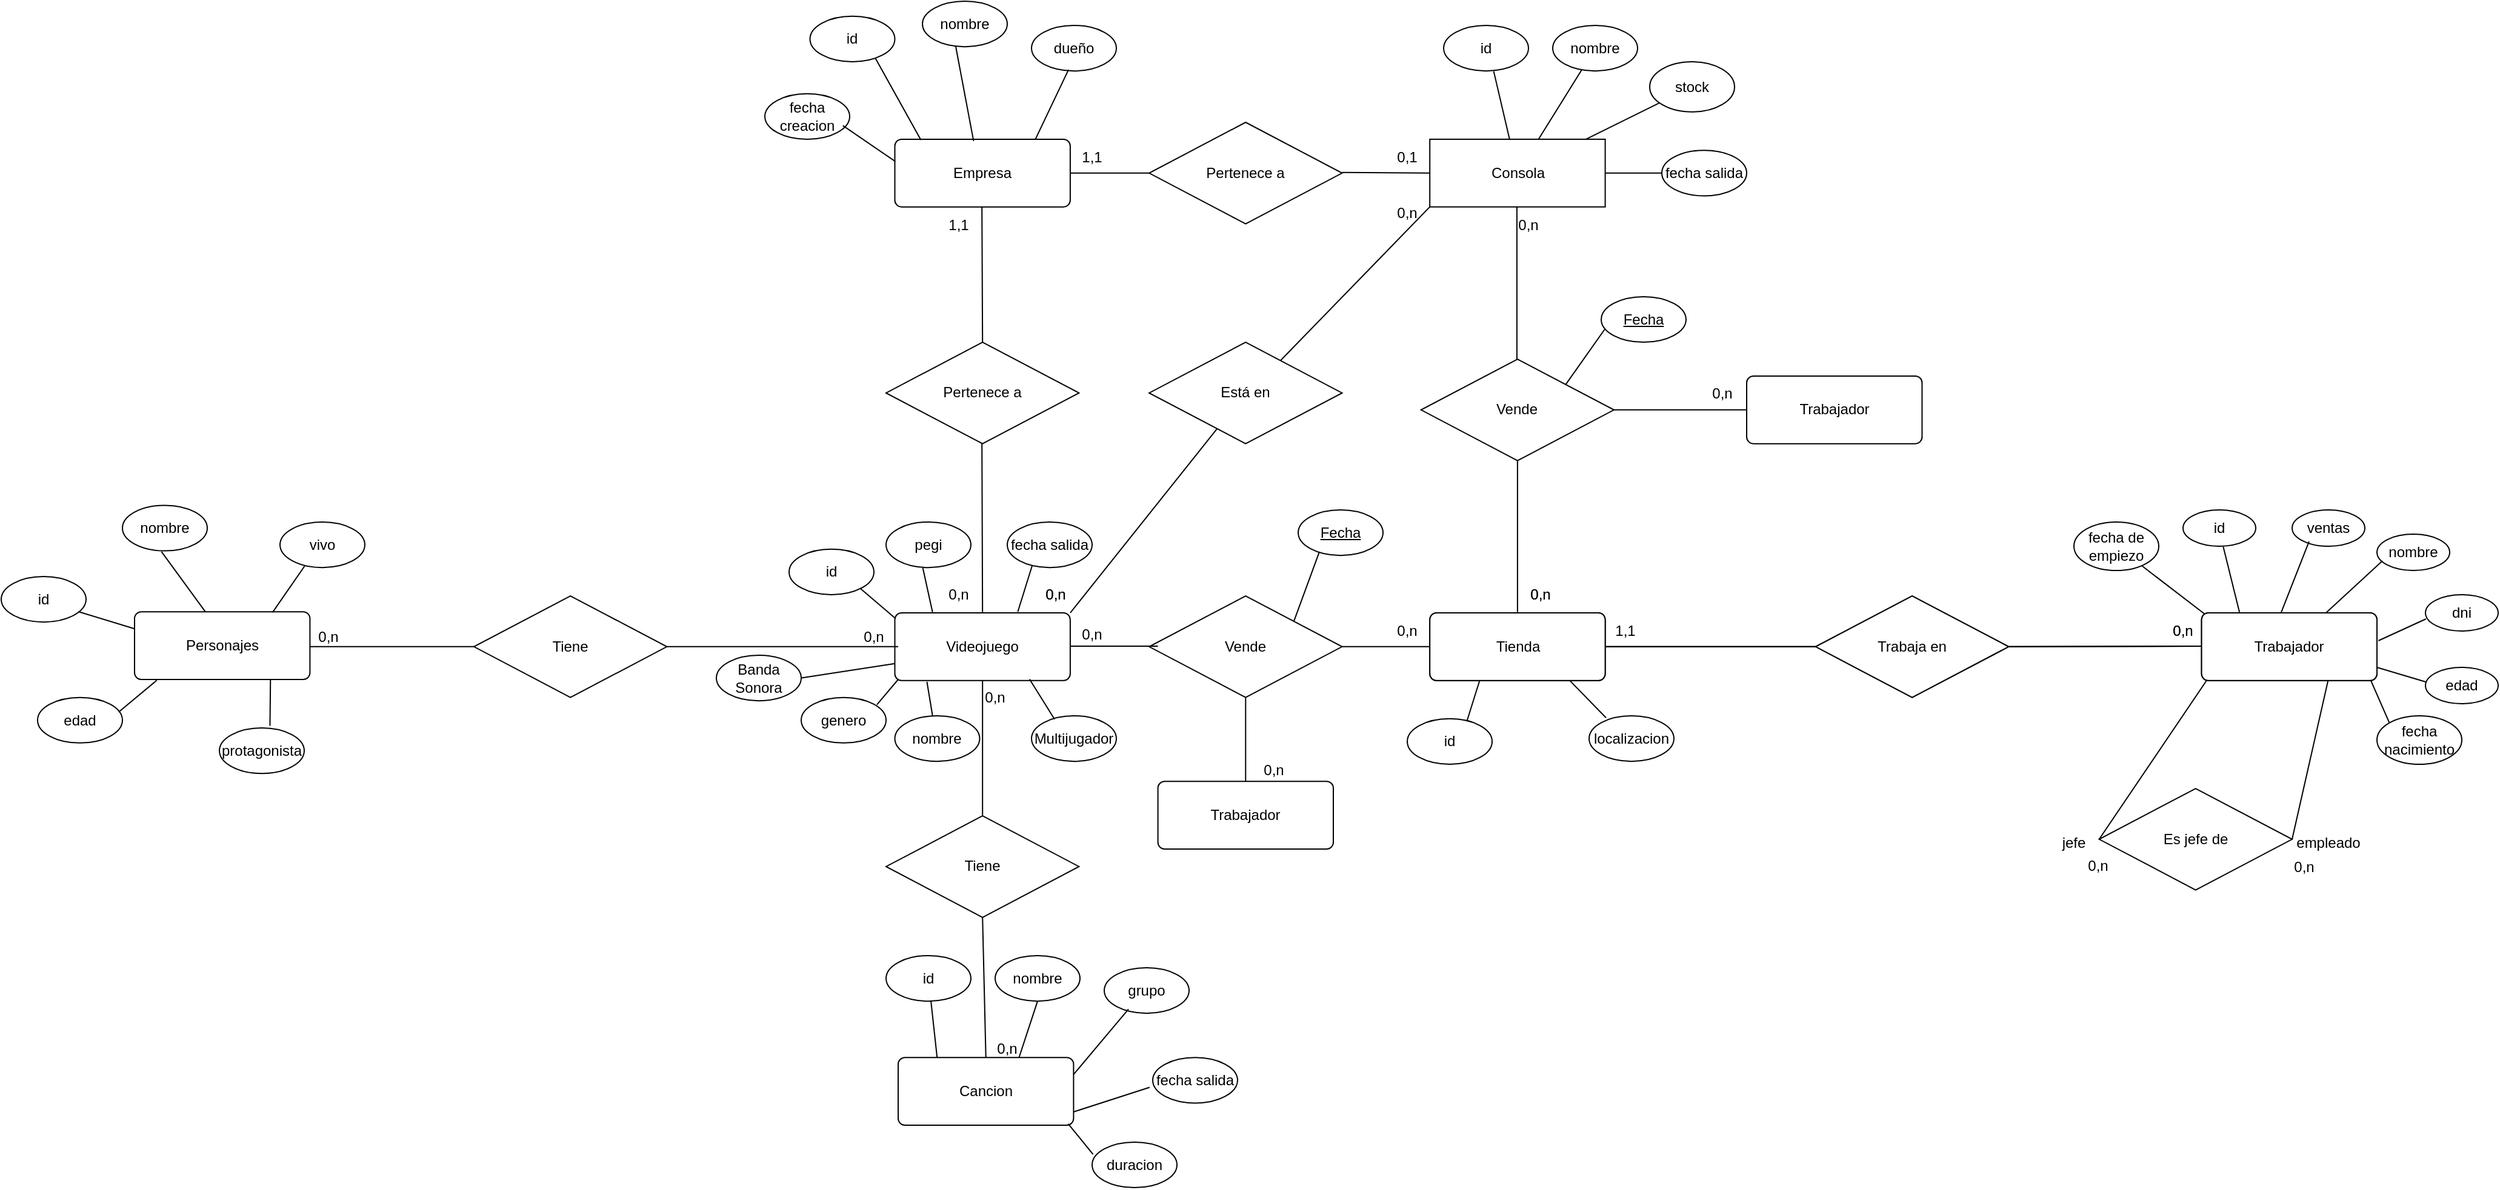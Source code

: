 <mxfile version="21.2.9" type="device">
  <diagram id="R2lEEEUBdFMjLlhIrx00" name="Page-1">
    <mxGraphModel dx="1546" dy="689" grid="1" gridSize="10" guides="1" tooltips="1" connect="1" arrows="1" fold="1" page="1" pageScale="1" pageWidth="850" pageHeight="1100" math="0" shadow="0" extFonts="Permanent Marker^https://fonts.googleapis.com/css?family=Permanent+Marker">
      <root>
        <mxCell id="0" />
        <mxCell id="1" parent="0" />
        <mxCell id="obafi1UPasWX9JM71mCs-112" value="id" style="ellipse;whiteSpace=wrap;html=1;align=center;" parent="1" vertex="1">
          <mxGeometry x="290" y="595" width="70" height="37.59" as="geometry" />
        </mxCell>
        <mxCell id="obafi1UPasWX9JM71mCs-51" value="nombre" style="ellipse;whiteSpace=wrap;html=1;align=center;" parent="1" vertex="1">
          <mxGeometry x="2250" y="560" width="60" height="30" as="geometry" />
        </mxCell>
        <mxCell id="obafi1UPasWX9JM71mCs-52" value="dni" style="ellipse;whiteSpace=wrap;html=1;align=center;" parent="1" vertex="1">
          <mxGeometry x="2290" y="610" width="60" height="30" as="geometry" />
        </mxCell>
        <mxCell id="obafi1UPasWX9JM71mCs-53" value="edad" style="ellipse;whiteSpace=wrap;html=1;align=center;" parent="1" vertex="1">
          <mxGeometry x="2290" y="670" width="60" height="30" as="geometry" />
        </mxCell>
        <mxCell id="obafi1UPasWX9JM71mCs-54" value="fecha nacimiento" style="ellipse;whiteSpace=wrap;html=1;align=center;" parent="1" vertex="1">
          <mxGeometry x="2250" y="710" width="70" height="40" as="geometry" />
        </mxCell>
        <mxCell id="obafi1UPasWX9JM71mCs-3" value="Videojuego" style="rounded=1;arcSize=10;whiteSpace=wrap;html=1;align=center;" parent="1" vertex="1">
          <mxGeometry x="1027.235" y="625.0" width="144.706" height="55.862" as="geometry" />
        </mxCell>
        <mxCell id="obafi1UPasWX9JM71mCs-264" style="edgeStyle=orthogonalEdgeStyle;rounded=0;orthogonalLoop=1;jettySize=auto;html=1;exitX=0;exitY=0.5;exitDx=0;exitDy=0;" parent="1" source="obafi1UPasWX9JM71mCs-4" edge="1">
          <mxGeometry relative="1" as="geometry">
            <mxPoint x="1027" y="262.143" as="targetPoint" />
          </mxGeometry>
        </mxCell>
        <mxCell id="obafi1UPasWX9JM71mCs-4" value="Empresa" style="rounded=1;arcSize=10;whiteSpace=wrap;html=1;align=center;" parent="1" vertex="1">
          <mxGeometry x="1027.235" y="233.966" width="144.706" height="55.862" as="geometry" />
        </mxCell>
        <mxCell id="obafi1UPasWX9JM71mCs-5" value="Consola" style="whiteSpace=wrap;html=1;align=center;" parent="1" vertex="1">
          <mxGeometry x="1468.588" y="233.966" width="144.706" height="55.862" as="geometry" />
        </mxCell>
        <mxCell id="obafi1UPasWX9JM71mCs-13" value="Vende" style="shape=rhombus;perimeter=rhombusPerimeter;whiteSpace=wrap;html=1;align=center;" parent="1" vertex="1">
          <mxGeometry x="1461.353" y="415.517" width="159.176" height="83.793" as="geometry" />
        </mxCell>
        <mxCell id="obafi1UPasWX9JM71mCs-14" value="" style="endArrow=none;html=1;rounded=0;exitX=0.5;exitY=1;exitDx=0;exitDy=0;entryX=0;entryY=0.5;entryDx=0;entryDy=0;" parent="1" source="obafi1UPasWX9JM71mCs-13" edge="1">
          <mxGeometry width="50" height="50" relative="1" as="geometry">
            <mxPoint x="1367.294" y="625.0" as="sourcePoint" />
            <mxPoint x="1540.941" y="625.0" as="targetPoint" />
            <Array as="points" />
          </mxGeometry>
        </mxCell>
        <mxCell id="obafi1UPasWX9JM71mCs-15" value="" style="endArrow=none;html=1;rounded=0;exitX=0.5;exitY=1;exitDx=0;exitDy=0;entryX=0;entryY=0.5;entryDx=0;entryDy=0;" parent="1" edge="1">
          <mxGeometry width="50" height="50" relative="1" as="geometry">
            <mxPoint x="1540.449" y="289.828" as="sourcePoint" />
            <mxPoint x="1540.449" y="415.517" as="targetPoint" />
            <Array as="points" />
          </mxGeometry>
        </mxCell>
        <mxCell id="obafi1UPasWX9JM71mCs-17" value="Pertenece a" style="shape=rhombus;perimeter=rhombusPerimeter;whiteSpace=wrap;html=1;align=center;" parent="1" vertex="1">
          <mxGeometry x="1020" y="401.552" width="159.176" height="83.793" as="geometry" />
        </mxCell>
        <mxCell id="obafi1UPasWX9JM71mCs-18" value="" style="endArrow=none;html=1;rounded=0;exitX=0.5;exitY=1;exitDx=0;exitDy=0;entryX=0.5;entryY=0;entryDx=0;entryDy=0;" parent="1" target="obafi1UPasWX9JM71mCs-3" edge="1">
          <mxGeometry width="50" height="50" relative="1" as="geometry">
            <mxPoint x="1099.096" y="485.345" as="sourcePoint" />
            <mxPoint x="1099.096" y="611.034" as="targetPoint" />
            <Array as="points" />
          </mxGeometry>
        </mxCell>
        <mxCell id="obafi1UPasWX9JM71mCs-19" value="" style="endArrow=none;html=1;rounded=0;exitX=0.5;exitY=1;exitDx=0;exitDy=0;" parent="1" edge="1">
          <mxGeometry width="50" height="50" relative="1" as="geometry">
            <mxPoint x="1099.096" y="289.828" as="sourcePoint" />
            <mxPoint x="1099.588" y="401.552" as="targetPoint" />
            <Array as="points" />
          </mxGeometry>
        </mxCell>
        <mxCell id="obafi1UPasWX9JM71mCs-20" value="Pertenece a" style="shape=rhombus;perimeter=rhombusPerimeter;whiteSpace=wrap;html=1;align=center;" parent="1" vertex="1">
          <mxGeometry x="1237.059" y="220" width="159.176" height="83.793" as="geometry" />
        </mxCell>
        <mxCell id="obafi1UPasWX9JM71mCs-21" value="" style="endArrow=none;html=1;rounded=0;exitX=0.5;exitY=1;exitDx=0;exitDy=0;entryX=0;entryY=0.5;entryDx=0;entryDy=0;" parent="1" target="obafi1UPasWX9JM71mCs-20" edge="1">
          <mxGeometry width="50" height="50" relative="1" as="geometry">
            <mxPoint x="1171.941" y="261.897" as="sourcePoint" />
            <mxPoint x="1172.433" y="373.621" as="targetPoint" />
            <Array as="points" />
          </mxGeometry>
        </mxCell>
        <mxCell id="obafi1UPasWX9JM71mCs-22" value="" style="endArrow=none;html=1;rounded=0;exitX=0.5;exitY=1;exitDx=0;exitDy=0;entryX=0;entryY=0.5;entryDx=0;entryDy=0;" parent="1" target="obafi1UPasWX9JM71mCs-5" edge="1">
          <mxGeometry width="50" height="50" relative="1" as="geometry">
            <mxPoint x="1396.235" y="261.422" as="sourcePoint" />
            <mxPoint x="1461.353" y="261.422" as="targetPoint" />
            <Array as="points" />
          </mxGeometry>
        </mxCell>
        <mxCell id="obafi1UPasWX9JM71mCs-23" value="" style="endArrow=none;html=1;rounded=0;" parent="1" target="obafi1UPasWX9JM71mCs-24" edge="1">
          <mxGeometry width="50" height="50" relative="1" as="geometry">
            <mxPoint x="1171.941" y="625.0" as="sourcePoint" />
            <mxPoint x="1309.412" y="471.379" as="targetPoint" />
          </mxGeometry>
        </mxCell>
        <mxCell id="obafi1UPasWX9JM71mCs-24" value="Está en" style="shape=rhombus;perimeter=rhombusPerimeter;whiteSpace=wrap;html=1;align=center;" parent="1" vertex="1">
          <mxGeometry x="1237.059" y="401.552" width="159.176" height="83.793" as="geometry" />
        </mxCell>
        <mxCell id="obafi1UPasWX9JM71mCs-25" value="" style="endArrow=none;html=1;rounded=0;exitX=0.681;exitY=0.18;exitDx=0;exitDy=0;exitPerimeter=0;" parent="1" source="obafi1UPasWX9JM71mCs-24" edge="1">
          <mxGeometry width="50" height="50" relative="1" as="geometry">
            <mxPoint x="1331.118" y="443.448" as="sourcePoint" />
            <mxPoint x="1468.588" y="289.828" as="targetPoint" />
          </mxGeometry>
        </mxCell>
        <mxCell id="obafi1UPasWX9JM71mCs-26" value="Vende" style="shape=rhombus;perimeter=rhombusPerimeter;whiteSpace=wrap;html=1;align=center;" parent="1" vertex="1">
          <mxGeometry x="1237.059" y="611.034" width="159.176" height="83.793" as="geometry" />
        </mxCell>
        <mxCell id="obafi1UPasWX9JM71mCs-27" value="" style="endArrow=none;html=1;rounded=0;exitX=1;exitY=0.5;exitDx=0;exitDy=0;entryX=0;entryY=0.5;entryDx=0;entryDy=0;" parent="1" source="obafi1UPasWX9JM71mCs-26" target="obafi1UPasWX9JM71mCs-1" edge="1">
          <mxGeometry width="50" height="50" relative="1" as="geometry">
            <mxPoint x="1454.118" y="555.172" as="sourcePoint" />
            <mxPoint x="1454.118" y="680.862" as="targetPoint" />
            <Array as="points" />
          </mxGeometry>
        </mxCell>
        <mxCell id="obafi1UPasWX9JM71mCs-28" value="" style="endArrow=none;html=1;rounded=0;exitX=1;exitY=0.5;exitDx=0;exitDy=0;entryX=0;entryY=0.5;entryDx=0;entryDy=0;" parent="1" edge="1">
          <mxGeometry width="50" height="50" relative="1" as="geometry">
            <mxPoint x="1171.941" y="652.456" as="sourcePoint" />
            <mxPoint x="1244.294" y="652.456" as="targetPoint" />
            <Array as="points" />
          </mxGeometry>
        </mxCell>
        <mxCell id="obafi1UPasWX9JM71mCs-29" value="Tiene" style="shape=rhombus;perimeter=rhombusPerimeter;whiteSpace=wrap;html=1;align=center;" parent="1" vertex="1">
          <mxGeometry x="1020" y="792.586" width="159.176" height="83.793" as="geometry" />
        </mxCell>
        <mxCell id="obafi1UPasWX9JM71mCs-31" value="" style="endArrow=none;html=1;rounded=0;exitX=0.5;exitY=1;exitDx=0;exitDy=0;entryX=0.5;entryY=0;entryDx=0;entryDy=0;" parent="1" source="obafi1UPasWX9JM71mCs-29" target="obafi1UPasWX9JM71mCs-119" edge="1">
          <mxGeometry width="50" height="50" relative="1" as="geometry">
            <mxPoint x="1099.096" y="834.483" as="sourcePoint" />
            <mxPoint x="1099.588" y="974.138" as="targetPoint" />
            <Array as="points" />
          </mxGeometry>
        </mxCell>
        <mxCell id="obafi1UPasWX9JM71mCs-32" value="" style="endArrow=none;html=1;rounded=0;entryX=0.5;entryY=0;entryDx=0;entryDy=0;" parent="1" target="obafi1UPasWX9JM71mCs-29" edge="1">
          <mxGeometry width="50" height="50" relative="1" as="geometry">
            <mxPoint x="1099.588" y="680.862" as="sourcePoint" />
            <mxPoint x="1099.588" y="764.655" as="targetPoint" />
            <Array as="points" />
          </mxGeometry>
        </mxCell>
        <mxCell id="obafi1UPasWX9JM71mCs-34" value="0,n" style="text;html=1;strokeColor=none;fillColor=none;align=center;verticalAlign=middle;whiteSpace=wrap;rounded=0;" parent="1" vertex="1">
          <mxGeometry x="1420" y="625" width="60" height="30" as="geometry" />
        </mxCell>
        <mxCell id="obafi1UPasWX9JM71mCs-35" value="0,n" style="text;html=1;strokeColor=none;fillColor=none;align=center;verticalAlign=middle;whiteSpace=wrap;rounded=0;" parent="1" vertex="1">
          <mxGeometry x="1160" y="630" width="60" height="25" as="geometry" />
        </mxCell>
        <mxCell id="obafi1UPasWX9JM71mCs-36" value="0,n" style="text;html=1;strokeColor=none;fillColor=none;align=center;verticalAlign=middle;whiteSpace=wrap;rounded=0;" parent="1" vertex="1">
          <mxGeometry x="1420" y="280" width="60" height="30" as="geometry" />
        </mxCell>
        <mxCell id="obafi1UPasWX9JM71mCs-37" value="0,n" style="text;html=1;strokeColor=none;fillColor=none;align=center;verticalAlign=middle;whiteSpace=wrap;rounded=0;" parent="1" vertex="1">
          <mxGeometry x="1130" y="595" width="60" height="30" as="geometry" />
        </mxCell>
        <mxCell id="obafi1UPasWX9JM71mCs-38" value="0,1" style="text;html=1;strokeColor=none;fillColor=none;align=center;verticalAlign=middle;whiteSpace=wrap;rounded=0;" parent="1" vertex="1">
          <mxGeometry x="1420" y="233.97" width="60" height="30" as="geometry" />
        </mxCell>
        <mxCell id="obafi1UPasWX9JM71mCs-39" value="1,1" style="text;html=1;strokeColor=none;fillColor=none;align=center;verticalAlign=middle;whiteSpace=wrap;rounded=0;" parent="1" vertex="1">
          <mxGeometry x="1160" y="233.97" width="60" height="30" as="geometry" />
        </mxCell>
        <mxCell id="obafi1UPasWX9JM71mCs-41" value="0,n" style="text;html=1;strokeColor=none;fillColor=none;align=center;verticalAlign=middle;whiteSpace=wrap;rounded=0;" parent="1" vertex="1">
          <mxGeometry x="1520" y="289.83" width="60" height="30" as="geometry" />
        </mxCell>
        <mxCell id="obafi1UPasWX9JM71mCs-42" value="0,n" style="text;html=1;strokeColor=none;fillColor=none;align=center;verticalAlign=middle;whiteSpace=wrap;rounded=0;" parent="1" vertex="1">
          <mxGeometry x="1080" y="680" width="60" height="30" as="geometry" />
        </mxCell>
        <mxCell id="obafi1UPasWX9JM71mCs-43" value="0,n" style="text;html=1;strokeColor=none;fillColor=none;align=center;verticalAlign=middle;whiteSpace=wrap;rounded=0;" parent="1" vertex="1">
          <mxGeometry x="1090" y="970" width="60" height="30" as="geometry" />
        </mxCell>
        <mxCell id="obafi1UPasWX9JM71mCs-48" value="id" style="ellipse;whiteSpace=wrap;html=1;align=center;" parent="1" vertex="1">
          <mxGeometry x="2090" y="540" width="60" height="30" as="geometry" />
        </mxCell>
        <mxCell id="obafi1UPasWX9JM71mCs-49" value="ventas" style="ellipse;whiteSpace=wrap;html=1;align=center;" parent="1" vertex="1">
          <mxGeometry x="2180" y="540" width="60" height="30" as="geometry" />
        </mxCell>
        <mxCell id="obafi1UPasWX9JM71mCs-55" value="fecha de empiezo" style="ellipse;whiteSpace=wrap;html=1;align=center;" parent="1" vertex="1">
          <mxGeometry x="2000" y="550" width="70" height="40" as="geometry" />
        </mxCell>
        <mxCell id="obafi1UPasWX9JM71mCs-58" value="id" style="ellipse;whiteSpace=wrap;html=1;align=center;" parent="1" vertex="1">
          <mxGeometry x="1480" y="140" width="70" height="37.59" as="geometry" />
        </mxCell>
        <mxCell id="obafi1UPasWX9JM71mCs-59" value="nombre" style="ellipse;whiteSpace=wrap;html=1;align=center;" parent="1" vertex="1">
          <mxGeometry x="1570" y="140" width="70" height="37.59" as="geometry" />
        </mxCell>
        <mxCell id="obafi1UPasWX9JM71mCs-60" value="stock" style="ellipse;whiteSpace=wrap;html=1;align=center;" parent="1" vertex="1">
          <mxGeometry x="1650" y="170" width="70" height="41.38" as="geometry" />
        </mxCell>
        <mxCell id="obafi1UPasWX9JM71mCs-61" value="fecha salida" style="ellipse;whiteSpace=wrap;html=1;align=center;" parent="1" vertex="1">
          <mxGeometry x="1660" y="243.1" width="70" height="37.59" as="geometry" />
        </mxCell>
        <mxCell id="obafi1UPasWX9JM71mCs-62" value="id" style="ellipse;whiteSpace=wrap;html=1;align=center;" parent="1" vertex="1">
          <mxGeometry x="957.24" y="132.41" width="70" height="37.59" as="geometry" />
        </mxCell>
        <mxCell id="obafi1UPasWX9JM71mCs-63" value="nombre" style="ellipse;whiteSpace=wrap;html=1;align=center;" parent="1" vertex="1">
          <mxGeometry x="1050" y="120" width="70" height="37.59" as="geometry" />
        </mxCell>
        <mxCell id="obafi1UPasWX9JM71mCs-64" value="dueño" style="ellipse;whiteSpace=wrap;html=1;align=center;" parent="1" vertex="1">
          <mxGeometry x="1140" y="140" width="70" height="37.59" as="geometry" />
        </mxCell>
        <mxCell id="obafi1UPasWX9JM71mCs-66" value="fecha creacion" style="ellipse;whiteSpace=wrap;html=1;align=center;" parent="1" vertex="1">
          <mxGeometry x="920" y="196.38" width="70" height="37.59" as="geometry" />
        </mxCell>
        <mxCell id="obafi1UPasWX9JM71mCs-67" value="localizacion" style="ellipse;whiteSpace=wrap;html=1;align=center;" parent="1" vertex="1">
          <mxGeometry x="1600" y="710.0" width="70" height="37.59" as="geometry" />
        </mxCell>
        <mxCell id="obafi1UPasWX9JM71mCs-68" value="id" style="ellipse;whiteSpace=wrap;html=1;align=center;" parent="1" vertex="1">
          <mxGeometry x="1450" y="712.41" width="70" height="37.59" as="geometry" />
        </mxCell>
        <mxCell id="obafi1UPasWX9JM71mCs-80" value="Es jefe de" style="shape=rhombus;perimeter=rhombusPerimeter;whiteSpace=wrap;html=1;align=center;" parent="1" vertex="1">
          <mxGeometry x="2020.819" y="770.004" width="159.176" height="83.793" as="geometry" />
        </mxCell>
        <mxCell id="obafi1UPasWX9JM71mCs-81" value="" style="endArrow=none;html=1;rounded=0;exitX=0.5;exitY=1;exitDx=0;exitDy=0;entryX=1;entryY=0.5;entryDx=0;entryDy=0;" parent="1" target="obafi1UPasWX9JM71mCs-80" edge="1">
          <mxGeometry width="50" height="50" relative="1" as="geometry">
            <mxPoint x="2209.64" y="680.86" as="sourcePoint" />
            <mxPoint x="2210" y="820" as="targetPoint" />
            <Array as="points" />
          </mxGeometry>
        </mxCell>
        <mxCell id="obafi1UPasWX9JM71mCs-82" value="" style="endArrow=none;html=1;rounded=0;entryX=0;entryY=0.5;entryDx=0;entryDy=0;" parent="1" target="obafi1UPasWX9JM71mCs-80" edge="1">
          <mxGeometry width="50" height="50" relative="1" as="geometry">
            <mxPoint x="2110" y="680" as="sourcePoint" />
            <mxPoint x="2070" y="792.59" as="targetPoint" />
            <Array as="points" />
          </mxGeometry>
        </mxCell>
        <mxCell id="obafi1UPasWX9JM71mCs-92" value="0,n" style="text;html=1;strokeColor=none;fillColor=none;align=center;verticalAlign=middle;whiteSpace=wrap;rounded=0;" parent="1" vertex="1">
          <mxGeometry x="2160" y="820" width="60" height="30" as="geometry" />
        </mxCell>
        <mxCell id="obafi1UPasWX9JM71mCs-93" value="0,n" style="text;html=1;strokeColor=none;fillColor=none;align=center;verticalAlign=middle;whiteSpace=wrap;rounded=0;" parent="1" vertex="1">
          <mxGeometry x="1990" y="819.48" width="60" height="30" as="geometry" />
        </mxCell>
        <mxCell id="obafi1UPasWX9JM71mCs-94" value="jefe" style="text;html=1;strokeColor=none;fillColor=none;align=center;verticalAlign=middle;whiteSpace=wrap;rounded=0;" parent="1" vertex="1">
          <mxGeometry x="1970" y="800" width="60" height="30" as="geometry" />
        </mxCell>
        <mxCell id="obafi1UPasWX9JM71mCs-95" value="empleado" style="text;html=1;strokeColor=none;fillColor=none;align=center;verticalAlign=middle;whiteSpace=wrap;rounded=0;" parent="1" vertex="1">
          <mxGeometry x="2180" y="800" width="60" height="30" as="geometry" />
        </mxCell>
        <mxCell id="obafi1UPasWX9JM71mCs-96" value="id" style="ellipse;whiteSpace=wrap;html=1;align=center;" parent="1" vertex="1">
          <mxGeometry x="940" y="572.41" width="70" height="37.59" as="geometry" />
        </mxCell>
        <mxCell id="obafi1UPasWX9JM71mCs-97" value="0,n" style="text;html=1;strokeColor=none;fillColor=none;align=center;verticalAlign=middle;whiteSpace=wrap;rounded=0;" parent="1" vertex="1">
          <mxGeometry x="1130" y="595" width="60" height="30" as="geometry" />
        </mxCell>
        <mxCell id="obafi1UPasWX9JM71mCs-98" value="0,n" style="text;html=1;strokeColor=none;fillColor=none;align=center;verticalAlign=middle;whiteSpace=wrap;rounded=0;" parent="1" vertex="1">
          <mxGeometry x="1050" y="595" width="60" height="30" as="geometry" />
        </mxCell>
        <mxCell id="obafi1UPasWX9JM71mCs-99" value="1,1" style="text;html=1;strokeColor=none;fillColor=none;align=center;verticalAlign=middle;whiteSpace=wrap;rounded=0;" parent="1" vertex="1">
          <mxGeometry x="1050" y="289.83" width="60" height="30" as="geometry" />
        </mxCell>
        <mxCell id="obafi1UPasWX9JM71mCs-100" value="nombre" style="ellipse;whiteSpace=wrap;html=1;align=center;" parent="1" vertex="1">
          <mxGeometry x="1027.24" y="710" width="70" height="37.59" as="geometry" />
        </mxCell>
        <mxCell id="obafi1UPasWX9JM71mCs-101" value="genero" style="ellipse;whiteSpace=wrap;html=1;align=center;" parent="1" vertex="1">
          <mxGeometry x="950" y="694.82" width="70" height="37.59" as="geometry" />
        </mxCell>
        <mxCell id="obafi1UPasWX9JM71mCs-102" value="pegi" style="ellipse;whiteSpace=wrap;html=1;align=center;" parent="1" vertex="1">
          <mxGeometry x="1020" y="550" width="70" height="37.59" as="geometry" />
        </mxCell>
        <mxCell id="obafi1UPasWX9JM71mCs-103" value="Tiene" style="shape=rhombus;perimeter=rhombusPerimeter;whiteSpace=wrap;html=1;align=center;" parent="1" vertex="1">
          <mxGeometry x="680" y="611.032" width="159.176" height="83.793" as="geometry" />
        </mxCell>
        <mxCell id="obafi1UPasWX9JM71mCs-104" value="Personajes" style="rounded=1;arcSize=10;whiteSpace=wrap;html=1;align=center;" parent="1" vertex="1">
          <mxGeometry x="399.995" y="624.14" width="144.706" height="55.862" as="geometry" />
        </mxCell>
        <mxCell id="obafi1UPasWX9JM71mCs-105" value="" style="line;strokeWidth=1;rotatable=0;dashed=0;labelPosition=right;align=left;verticalAlign=middle;spacingTop=0;spacingLeft=6;points=[];portConstraint=eastwest;" parent="1" vertex="1">
          <mxGeometry x="544.7" y="647.93" width="135.3" height="10" as="geometry" />
        </mxCell>
        <mxCell id="obafi1UPasWX9JM71mCs-106" value="" style="line;strokeWidth=1;rotatable=0;dashed=0;labelPosition=right;align=left;verticalAlign=middle;spacingTop=0;spacingLeft=6;points=[];portConstraint=eastwest;" parent="1" vertex="1">
          <mxGeometry x="839.18" y="647.93" width="190.82" height="10" as="geometry" />
        </mxCell>
        <mxCell id="obafi1UPasWX9JM71mCs-107" value="0,n" style="text;html=1;strokeColor=none;fillColor=none;align=center;verticalAlign=middle;whiteSpace=wrap;rounded=0;" parent="1" vertex="1">
          <mxGeometry x="980" y="630" width="60" height="30" as="geometry" />
        </mxCell>
        <mxCell id="obafi1UPasWX9JM71mCs-108" value="0,n" style="text;html=1;strokeColor=none;fillColor=none;align=center;verticalAlign=middle;whiteSpace=wrap;rounded=0;" parent="1" vertex="1">
          <mxGeometry x="530" y="630" width="60" height="30" as="geometry" />
        </mxCell>
        <mxCell id="obafi1UPasWX9JM71mCs-109" value="fecha salida" style="ellipse;whiteSpace=wrap;html=1;align=center;" parent="1" vertex="1">
          <mxGeometry x="1120" y="550" width="70" height="37.59" as="geometry" />
        </mxCell>
        <mxCell id="obafi1UPasWX9JM71mCs-110" value="Multijugador" style="ellipse;whiteSpace=wrap;html=1;align=center;" parent="1" vertex="1">
          <mxGeometry x="1140" y="710" width="70" height="37.59" as="geometry" />
        </mxCell>
        <mxCell id="obafi1UPasWX9JM71mCs-111" value="nombre" style="ellipse;whiteSpace=wrap;html=1;align=center;" parent="1" vertex="1">
          <mxGeometry x="390" y="536.2" width="70" height="37.59" as="geometry" />
        </mxCell>
        <mxCell id="obafi1UPasWX9JM71mCs-113" value="protagonista" style="ellipse;whiteSpace=wrap;html=1;align=center;" parent="1" vertex="1">
          <mxGeometry x="470" y="720" width="70" height="37.59" as="geometry" />
        </mxCell>
        <mxCell id="obafi1UPasWX9JM71mCs-114" value="edad" style="ellipse;whiteSpace=wrap;html=1;align=center;" parent="1" vertex="1">
          <mxGeometry x="320" y="694.82" width="70" height="37.59" as="geometry" />
        </mxCell>
        <mxCell id="obafi1UPasWX9JM71mCs-115" value="vivo" style="ellipse;whiteSpace=wrap;html=1;align=center;" parent="1" vertex="1">
          <mxGeometry x="520" y="550" width="70" height="37.59" as="geometry" />
        </mxCell>
        <mxCell id="obafi1UPasWX9JM71mCs-116" value="Banda Sonora" style="ellipse;whiteSpace=wrap;html=1;align=center;" parent="1" vertex="1">
          <mxGeometry x="880" y="660" width="70" height="37.59" as="geometry" />
        </mxCell>
        <mxCell id="obafi1UPasWX9JM71mCs-119" value="Cancion" style="rounded=1;arcSize=10;whiteSpace=wrap;html=1;align=center;" parent="1" vertex="1">
          <mxGeometry x="1029.995" y="992.138" width="144.706" height="55.862" as="geometry" />
        </mxCell>
        <mxCell id="obafi1UPasWX9JM71mCs-125" value="id" style="ellipse;whiteSpace=wrap;html=1;align=center;" parent="1" vertex="1">
          <mxGeometry x="1020" y="908" width="70" height="37.59" as="geometry" />
        </mxCell>
        <mxCell id="obafi1UPasWX9JM71mCs-126" value="nombre" style="ellipse;whiteSpace=wrap;html=1;align=center;" parent="1" vertex="1">
          <mxGeometry x="1110" y="908" width="70" height="37.59" as="geometry" />
        </mxCell>
        <mxCell id="obafi1UPasWX9JM71mCs-127" value="grupo" style="ellipse;whiteSpace=wrap;html=1;align=center;" parent="1" vertex="1">
          <mxGeometry x="1200" y="918" width="70" height="37.59" as="geometry" />
        </mxCell>
        <mxCell id="obafi1UPasWX9JM71mCs-128" value="fecha salida" style="ellipse;whiteSpace=wrap;html=1;align=center;" parent="1" vertex="1">
          <mxGeometry x="1240" y="992.14" width="70" height="37.59" as="geometry" />
        </mxCell>
        <mxCell id="obafi1UPasWX9JM71mCs-129" value="duracion" style="ellipse;whiteSpace=wrap;html=1;align=center;" parent="1" vertex="1">
          <mxGeometry x="1190" y="1061.97" width="70" height="37.59" as="geometry" />
        </mxCell>
        <mxCell id="obafi1UPasWX9JM71mCs-133" value="" style="endArrow=none;html=1;rounded=0;exitX=1;exitY=0.25;exitDx=0;exitDy=0;" parent="1" source="obafi1UPasWX9JM71mCs-119" edge="1">
          <mxGeometry width="50" height="50" relative="1" as="geometry">
            <mxPoint x="1170" y="1002.14" as="sourcePoint" />
            <mxPoint x="1220" y="952.14" as="targetPoint" />
          </mxGeometry>
        </mxCell>
        <mxCell id="obafi1UPasWX9JM71mCs-241" value="" style="endArrow=none;html=1;rounded=0;exitX=1;exitY=0.25;exitDx=0;exitDy=0;entryX=-0.037;entryY=0.655;entryDx=0;entryDy=0;entryPerimeter=0;" parent="1" target="obafi1UPasWX9JM71mCs-128" edge="1">
          <mxGeometry width="50" height="50" relative="1" as="geometry">
            <mxPoint x="1174.7" y="1037" as="sourcePoint" />
            <mxPoint x="1219.7" y="983.14" as="targetPoint" />
          </mxGeometry>
        </mxCell>
        <mxCell id="obafi1UPasWX9JM71mCs-242" value="" style="endArrow=none;html=1;rounded=0;exitX=1;exitY=0.25;exitDx=0;exitDy=0;entryX=0.5;entryY=1;entryDx=0;entryDy=0;" parent="1" target="obafi1UPasWX9JM71mCs-126" edge="1">
          <mxGeometry width="50" height="50" relative="1" as="geometry">
            <mxPoint x="1129.7" y="992.14" as="sourcePoint" />
            <mxPoint x="1174.7" y="938.28" as="targetPoint" />
          </mxGeometry>
        </mxCell>
        <mxCell id="obafi1UPasWX9JM71mCs-243" value="" style="endArrow=none;html=1;rounded=0;exitX=0.222;exitY=-0.002;exitDx=0;exitDy=0;exitPerimeter=0;" parent="1" source="obafi1UPasWX9JM71mCs-119" target="obafi1UPasWX9JM71mCs-125" edge="1">
          <mxGeometry width="50" height="50" relative="1" as="geometry">
            <mxPoint x="1020" y="992.14" as="sourcePoint" />
            <mxPoint x="1065" y="938.28" as="targetPoint" />
          </mxGeometry>
        </mxCell>
        <mxCell id="obafi1UPasWX9JM71mCs-244" value="" style="endArrow=none;html=1;rounded=0;exitX=0.969;exitY=0.978;exitDx=0;exitDy=0;exitPerimeter=0;entryX=0.011;entryY=0.267;entryDx=0;entryDy=0;entryPerimeter=0;" parent="1" source="obafi1UPasWX9JM71mCs-119" target="obafi1UPasWX9JM71mCs-129" edge="1">
          <mxGeometry width="50" height="50" relative="1" as="geometry">
            <mxPoint x="1205" y="1036" as="sourcePoint" />
            <mxPoint x="1250" y="982.14" as="targetPoint" />
          </mxGeometry>
        </mxCell>
        <mxCell id="obafi1UPasWX9JM71mCs-245" value="" style="endArrow=none;html=1;rounded=0;exitX=0.787;exitY=0.007;exitDx=0;exitDy=0;entryX=0.29;entryY=0.968;entryDx=0;entryDy=0;entryPerimeter=0;exitPerimeter=0;" parent="1" source="obafi1UPasWX9JM71mCs-104" target="obafi1UPasWX9JM71mCs-115" edge="1">
          <mxGeometry width="50" height="50" relative="1" as="geometry">
            <mxPoint x="495" y="640" as="sourcePoint" />
            <mxPoint x="540" y="580" as="targetPoint" />
          </mxGeometry>
        </mxCell>
        <mxCell id="obafi1UPasWX9JM71mCs-246" value="" style="endArrow=none;html=1;rounded=0;exitX=0.956;exitY=0.32;exitDx=0;exitDy=0;entryX=0.127;entryY=1.012;entryDx=0;entryDy=0;entryPerimeter=0;exitPerimeter=0;" parent="1" source="obafi1UPasWX9JM71mCs-114" target="obafi1UPasWX9JM71mCs-104" edge="1">
          <mxGeometry width="50" height="50" relative="1" as="geometry">
            <mxPoint x="390" y="710" as="sourcePoint" />
            <mxPoint x="418" y="674" as="targetPoint" />
          </mxGeometry>
        </mxCell>
        <mxCell id="obafi1UPasWX9JM71mCs-247" value="" style="endArrow=none;html=1;rounded=0;exitX=0.403;exitY=-0.003;exitDx=0;exitDy=0;entryX=0.46;entryY=1.018;entryDx=0;entryDy=0;entryPerimeter=0;exitPerimeter=0;" parent="1" source="obafi1UPasWX9JM71mCs-104" target="obafi1UPasWX9JM71mCs-111" edge="1">
          <mxGeometry width="50" height="50" relative="1" as="geometry">
            <mxPoint x="522" y="632" as="sourcePoint" />
            <mxPoint x="550" y="596" as="targetPoint" />
          </mxGeometry>
        </mxCell>
        <mxCell id="obafi1UPasWX9JM71mCs-248" value="" style="endArrow=none;html=1;rounded=0;exitX=0;exitY=0.25;exitDx=0;exitDy=0;entryX=0.909;entryY=0.771;entryDx=0;entryDy=0;entryPerimeter=0;" parent="1" source="obafi1UPasWX9JM71mCs-104" target="obafi1UPasWX9JM71mCs-112" edge="1">
          <mxGeometry width="50" height="50" relative="1" as="geometry">
            <mxPoint x="532" y="642" as="sourcePoint" />
            <mxPoint x="560" y="606" as="targetPoint" />
          </mxGeometry>
        </mxCell>
        <mxCell id="obafi1UPasWX9JM71mCs-249" value="" style="endArrow=none;html=1;rounded=0;exitX=0.775;exitY=0.995;exitDx=0;exitDy=0;entryX=0.596;entryY=-0.046;entryDx=0;entryDy=0;entryPerimeter=0;exitPerimeter=0;" parent="1" source="obafi1UPasWX9JM71mCs-104" target="obafi1UPasWX9JM71mCs-113" edge="1">
          <mxGeometry width="50" height="50" relative="1" as="geometry">
            <mxPoint x="542" y="652" as="sourcePoint" />
            <mxPoint x="570" y="616" as="targetPoint" />
          </mxGeometry>
        </mxCell>
        <mxCell id="obafi1UPasWX9JM71mCs-250" value="" style="endArrow=none;html=1;rounded=0;exitX=0.793;exitY=-0.018;exitDx=0;exitDy=0;entryX=0.836;entryY=0.857;entryDx=0;entryDy=0;entryPerimeter=0;exitPerimeter=0;" parent="1" source="obafi1UPasWX9JM71mCs-107" target="obafi1UPasWX9JM71mCs-96" edge="1">
          <mxGeometry width="50" height="50" relative="1" as="geometry">
            <mxPoint x="971" y="646" as="sourcePoint" />
            <mxPoint x="999" y="610" as="targetPoint" />
          </mxGeometry>
        </mxCell>
        <mxCell id="obafi1UPasWX9JM71mCs-251" value="" style="endArrow=none;html=1;rounded=0;exitX=0.142;exitY=1.009;exitDx=0;exitDy=0;entryX=0.433;entryY=1.007;entryDx=0;entryDy=0;entryPerimeter=0;exitPerimeter=0;" parent="1" source="obafi1UPasWX9JM71mCs-98" target="obafi1UPasWX9JM71mCs-102" edge="1">
          <mxGeometry width="50" height="50" relative="1" as="geometry">
            <mxPoint x="1076.74" y="614" as="sourcePoint" />
            <mxPoint x="1047.74" y="590" as="targetPoint" />
          </mxGeometry>
        </mxCell>
        <mxCell id="obafi1UPasWX9JM71mCs-253" value="" style="endArrow=none;html=1;rounded=0;exitX=-0.022;exitY=0.971;exitDx=0;exitDy=0;entryX=0.295;entryY=0.947;entryDx=0;entryDy=0;entryPerimeter=0;exitPerimeter=0;" parent="1" source="obafi1UPasWX9JM71mCs-97" target="obafi1UPasWX9JM71mCs-109" edge="1">
          <mxGeometry width="50" height="50" relative="1" as="geometry">
            <mxPoint x="1140" y="619" as="sourcePoint" />
            <mxPoint x="1111" y="595" as="targetPoint" />
          </mxGeometry>
        </mxCell>
        <mxCell id="obafi1UPasWX9JM71mCs-254" value="" style="endArrow=none;html=1;rounded=0;exitX=0.272;exitY=0.076;exitDx=0;exitDy=0;entryX=0.973;entryY=-0.008;entryDx=0;entryDy=0;entryPerimeter=0;exitPerimeter=0;" parent="1" source="obafi1UPasWX9JM71mCs-110" target="obafi1UPasWX9JM71mCs-42" edge="1">
          <mxGeometry width="50" height="50" relative="1" as="geometry">
            <mxPoint x="1169.5" y="718.82" as="sourcePoint" />
            <mxPoint x="1140.5" y="694.82" as="targetPoint" />
          </mxGeometry>
        </mxCell>
        <mxCell id="obafi1UPasWX9JM71mCs-256" value="" style="endArrow=none;html=1;rounded=0;exitX=0.445;exitY=0.003;exitDx=0;exitDy=0;entryX=0.183;entryY=1.018;entryDx=0;entryDy=0;entryPerimeter=0;exitPerimeter=0;" parent="1" source="obafi1UPasWX9JM71mCs-100" target="obafi1UPasWX9JM71mCs-3" edge="1">
          <mxGeometry width="50" height="50" relative="1" as="geometry">
            <mxPoint x="1068" y="669" as="sourcePoint" />
            <mxPoint x="1039" y="645" as="targetPoint" />
          </mxGeometry>
        </mxCell>
        <mxCell id="obafi1UPasWX9JM71mCs-257" value="" style="endArrow=none;html=1;rounded=0;exitX=0.892;exitY=0.16;exitDx=0;exitDy=0;exitPerimeter=0;" parent="1" source="obafi1UPasWX9JM71mCs-101" edge="1">
          <mxGeometry width="50" height="50" relative="1" as="geometry">
            <mxPoint x="1078" y="679" as="sourcePoint" />
            <mxPoint x="1030" y="680" as="targetPoint" />
          </mxGeometry>
        </mxCell>
        <mxCell id="obafi1UPasWX9JM71mCs-258" value="" style="endArrow=none;html=1;rounded=0;exitX=0.003;exitY=0.329;exitDx=0;exitDy=0;entryX=0.92;entryY=0.699;entryDx=0;entryDy=0;entryPerimeter=0;exitPerimeter=0;" parent="1" source="obafi1UPasWX9JM71mCs-4" target="obafi1UPasWX9JM71mCs-66" edge="1">
          <mxGeometry width="50" height="50" relative="1" as="geometry">
            <mxPoint x="1039" y="257.97" as="sourcePoint" />
            <mxPoint x="1010" y="233.97" as="targetPoint" />
          </mxGeometry>
        </mxCell>
        <mxCell id="obafi1UPasWX9JM71mCs-260" value="" style="endArrow=none;html=1;rounded=0;exitX=0.149;exitY=0.012;exitDx=0;exitDy=0;entryX=0.773;entryY=0.931;entryDx=0;entryDy=0;entryPerimeter=0;exitPerimeter=0;" parent="1" source="obafi1UPasWX9JM71mCs-4" target="obafi1UPasWX9JM71mCs-62" edge="1">
          <mxGeometry width="50" height="50" relative="1" as="geometry">
            <mxPoint x="1054" y="220" as="sourcePoint" />
            <mxPoint x="1010" y="191" as="targetPoint" />
          </mxGeometry>
        </mxCell>
        <mxCell id="obafi1UPasWX9JM71mCs-261" value="" style="endArrow=none;html=1;rounded=0;exitX=0.449;exitY=0.026;exitDx=0;exitDy=0;entryX=0.392;entryY=0.987;entryDx=0;entryDy=0;entryPerimeter=0;exitPerimeter=0;" parent="1" source="obafi1UPasWX9JM71mCs-4" target="obafi1UPasWX9JM71mCs-63" edge="1">
          <mxGeometry width="50" height="50" relative="1" as="geometry">
            <mxPoint x="1038" y="262" as="sourcePoint" />
            <mxPoint x="994" y="233" as="targetPoint" />
          </mxGeometry>
        </mxCell>
        <mxCell id="obafi1UPasWX9JM71mCs-262" value="" style="endArrow=none;html=1;rounded=0;exitX=0.802;exitY=-0.003;exitDx=0;exitDy=0;exitPerimeter=0;entryX=0.436;entryY=0.972;entryDx=0;entryDy=0;entryPerimeter=0;" parent="1" source="obafi1UPasWX9JM71mCs-4" target="obafi1UPasWX9JM71mCs-64" edge="1">
          <mxGeometry width="50" height="50" relative="1" as="geometry">
            <mxPoint x="1048" y="272" as="sourcePoint" />
            <mxPoint x="1170" y="180" as="targetPoint" />
          </mxGeometry>
        </mxCell>
        <mxCell id="obafi1UPasWX9JM71mCs-263" value="" style="endArrow=none;html=1;rounded=0;exitX=0;exitY=0.75;exitDx=0;exitDy=0;entryX=1;entryY=0.5;entryDx=0;entryDy=0;" parent="1" source="obafi1UPasWX9JM71mCs-3" target="obafi1UPasWX9JM71mCs-116" edge="1">
          <mxGeometry width="50" height="50" relative="1" as="geometry">
            <mxPoint x="1026.946" y="998.717" as="sourcePoint" />
            <mxPoint x="986" y="982.73" as="targetPoint" />
          </mxGeometry>
        </mxCell>
        <mxCell id="obafi1UPasWX9JM71mCs-266" value="" style="endArrow=none;html=1;rounded=0;entryX=0.074;entryY=0.738;entryDx=0;entryDy=0;entryPerimeter=0;" parent="1" source="obafi1UPasWX9JM71mCs-85" target="obafi1UPasWX9JM71mCs-51" edge="1">
          <mxGeometry width="50" height="50" relative="1" as="geometry">
            <mxPoint x="2150" y="723.86" as="sourcePoint" />
            <mxPoint x="2195" y="670" as="targetPoint" />
          </mxGeometry>
        </mxCell>
        <mxCell id="obafi1UPasWX9JM71mCs-267" value="" style="endArrow=none;html=1;rounded=0;exitX=0.807;exitY=0.047;exitDx=0;exitDy=0;exitPerimeter=0;" parent="1" source="obafi1UPasWX9JM71mCs-91" target="obafi1UPasWX9JM71mCs-55" edge="1">
          <mxGeometry width="50" height="50" relative="1" as="geometry">
            <mxPoint x="2167" y="616.79" as="sourcePoint" />
            <mxPoint x="2213" y="573.79" as="targetPoint" />
          </mxGeometry>
        </mxCell>
        <mxCell id="obafi1UPasWX9JM71mCs-268" value="" style="endArrow=none;html=1;rounded=0;entryX=0.553;entryY=1.013;entryDx=0;entryDy=0;entryPerimeter=0;exitX=0.22;exitY=0.032;exitDx=0;exitDy=0;exitPerimeter=0;" parent="1" source="obafi1UPasWX9JM71mCs-85" target="obafi1UPasWX9JM71mCs-48" edge="1">
          <mxGeometry width="50" height="50" relative="1" as="geometry">
            <mxPoint x="2218" y="635" as="sourcePoint" />
            <mxPoint x="2264" y="592" as="targetPoint" />
          </mxGeometry>
        </mxCell>
        <mxCell id="obafi1UPasWX9JM71mCs-269" value="" style="endArrow=none;html=1;rounded=0;entryX=0.233;entryY=0.867;entryDx=0;entryDy=0;entryPerimeter=0;exitX=0.447;exitY=0.039;exitDx=0;exitDy=0;exitPerimeter=0;" parent="1" source="obafi1UPasWX9JM71mCs-85" target="obafi1UPasWX9JM71mCs-49" edge="1">
          <mxGeometry width="50" height="50" relative="1" as="geometry">
            <mxPoint x="2228" y="645" as="sourcePoint" />
            <mxPoint x="2274" y="602" as="targetPoint" />
          </mxGeometry>
        </mxCell>
        <mxCell id="obafi1UPasWX9JM71mCs-270" value="" style="endArrow=none;html=1;rounded=0;entryX=0.007;entryY=0.667;entryDx=0;entryDy=0;entryPerimeter=0;exitX=1.008;exitY=0.412;exitDx=0;exitDy=0;exitPerimeter=0;" parent="1" source="obafi1UPasWX9JM71mCs-85" target="obafi1UPasWX9JM71mCs-52" edge="1">
          <mxGeometry width="50" height="50" relative="1" as="geometry">
            <mxPoint x="2238" y="655" as="sourcePoint" />
            <mxPoint x="2284" y="612" as="targetPoint" />
          </mxGeometry>
        </mxCell>
        <mxCell id="obafi1UPasWX9JM71mCs-271" value="" style="endArrow=none;html=1;rounded=0;entryX=0.004;entryY=0.401;entryDx=0;entryDy=0;entryPerimeter=0;exitX=1;exitY=0.806;exitDx=0;exitDy=0;exitPerimeter=0;" parent="1" source="obafi1UPasWX9JM71mCs-85" target="obafi1UPasWX9JM71mCs-53" edge="1">
          <mxGeometry width="50" height="50" relative="1" as="geometry">
            <mxPoint x="2248" y="665" as="sourcePoint" />
            <mxPoint x="2294" y="622" as="targetPoint" />
          </mxGeometry>
        </mxCell>
        <mxCell id="obafi1UPasWX9JM71mCs-272" value="" style="endArrow=none;html=1;rounded=0;entryX=0;entryY=0;entryDx=0;entryDy=0;exitX=0.965;exitY=1;exitDx=0;exitDy=0;exitPerimeter=0;" parent="1" source="obafi1UPasWX9JM71mCs-85" target="obafi1UPasWX9JM71mCs-54" edge="1">
          <mxGeometry width="50" height="50" relative="1" as="geometry">
            <mxPoint x="2258" y="675" as="sourcePoint" />
            <mxPoint x="2304" y="632" as="targetPoint" />
          </mxGeometry>
        </mxCell>
        <mxCell id="obafi1UPasWX9JM71mCs-273" value="" style="endArrow=none;html=1;rounded=0;entryX=0.286;entryY=0.985;entryDx=0;entryDy=0;entryPerimeter=0;exitX=0.703;exitY=0.053;exitDx=0;exitDy=0;exitPerimeter=0;" parent="1" source="obafi1UPasWX9JM71mCs-68" target="obafi1UPasWX9JM71mCs-84" edge="1">
          <mxGeometry width="50" height="50" relative="1" as="geometry">
            <mxPoint x="1480" y="747.59" as="sourcePoint" />
            <mxPoint x="1526" y="704.59" as="targetPoint" />
          </mxGeometry>
        </mxCell>
        <mxCell id="obafi1UPasWX9JM71mCs-274" value="" style="endArrow=none;html=1;rounded=0;entryX=0.8;entryY=1.006;entryDx=0;entryDy=0;entryPerimeter=0;exitX=0.2;exitY=0.043;exitDx=0;exitDy=0;exitPerimeter=0;" parent="1" source="obafi1UPasWX9JM71mCs-67" target="obafi1UPasWX9JM71mCs-84" edge="1">
          <mxGeometry width="50" height="50" relative="1" as="geometry">
            <mxPoint x="1480" y="747.59" as="sourcePoint" />
            <mxPoint x="1526" y="704.59" as="targetPoint" />
          </mxGeometry>
        </mxCell>
        <mxCell id="obafi1UPasWX9JM71mCs-275" value="" style="endArrow=none;html=1;rounded=0;entryX=0.5;entryY=1;entryDx=0;entryDy=0;exitX=0.5;exitY=0;exitDx=0;exitDy=0;" parent="1" source="9NXkBEMpyTL9eg-3DKrt-2" target="obafi1UPasWX9JM71mCs-26" edge="1">
          <mxGeometry width="50" height="50" relative="1" as="geometry">
            <mxPoint x="1316.65" y="732.41" as="sourcePoint" />
            <mxPoint x="1536" y="714.59" as="targetPoint" />
          </mxGeometry>
        </mxCell>
        <mxCell id="obafi1UPasWX9JM71mCs-276" value="" style="endArrow=none;html=1;rounded=0;entryX=1;entryY=0.5;entryDx=0;entryDy=0;exitX=0;exitY=0.5;exitDx=0;exitDy=0;" parent="1" source="9NXkBEMpyTL9eg-3DKrt-1" target="obafi1UPasWX9JM71mCs-13" edge="1">
          <mxGeometry width="50" height="50" relative="1" as="geometry">
            <mxPoint x="1690.0" y="457.415" as="sourcePoint" />
            <mxPoint x="1546" y="724.59" as="targetPoint" />
          </mxGeometry>
        </mxCell>
        <mxCell id="obafi1UPasWX9JM71mCs-277" value="" style="endArrow=none;html=1;rounded=0;entryX=1;entryY=0.5;entryDx=0;entryDy=0;exitX=0;exitY=0.5;exitDx=0;exitDy=0;" parent="1" source="obafi1UPasWX9JM71mCs-61" target="obafi1UPasWX9JM71mCs-5" edge="1">
          <mxGeometry width="50" height="50" relative="1" as="geometry">
            <mxPoint x="1510" y="777.59" as="sourcePoint" />
            <mxPoint x="1556" y="734.59" as="targetPoint" />
          </mxGeometry>
        </mxCell>
        <mxCell id="obafi1UPasWX9JM71mCs-278" value="" style="endArrow=none;html=1;rounded=0;exitX=0.59;exitY=1.006;exitDx=0;exitDy=0;exitPerimeter=0;" parent="1" source="obafi1UPasWX9JM71mCs-58" target="obafi1UPasWX9JM71mCs-5" edge="1">
          <mxGeometry width="50" height="50" relative="1" as="geometry">
            <mxPoint x="1520" y="787.59" as="sourcePoint" />
            <mxPoint x="1566" y="744.59" as="targetPoint" />
          </mxGeometry>
        </mxCell>
        <mxCell id="obafi1UPasWX9JM71mCs-279" value="" style="endArrow=none;html=1;rounded=0;" parent="1" source="obafi1UPasWX9JM71mCs-59" target="obafi1UPasWX9JM71mCs-5" edge="1">
          <mxGeometry width="50" height="50" relative="1" as="geometry">
            <mxPoint x="1530" y="797.59" as="sourcePoint" />
            <mxPoint x="1576" y="754.59" as="targetPoint" />
          </mxGeometry>
        </mxCell>
        <mxCell id="obafi1UPasWX9JM71mCs-280" value="" style="endArrow=none;html=1;rounded=0;" parent="1" source="obafi1UPasWX9JM71mCs-60" target="obafi1UPasWX9JM71mCs-5" edge="1">
          <mxGeometry width="50" height="50" relative="1" as="geometry">
            <mxPoint x="1540" y="807.59" as="sourcePoint" />
            <mxPoint x="1586" y="764.59" as="targetPoint" />
          </mxGeometry>
        </mxCell>
        <mxCell id="obafi1UPasWX9JM71mCs-1" value="Tienda" style="rounded=1;arcSize=10;whiteSpace=wrap;html=1;align=center;" parent="1" vertex="1">
          <mxGeometry x="1468.588" y="625.0" width="144.706" height="55.862" as="geometry" />
        </mxCell>
        <mxCell id="obafi1UPasWX9JM71mCs-2" value="Trabajador" style="rounded=1;arcSize=10;whiteSpace=wrap;html=1;align=center;" parent="1" vertex="1">
          <mxGeometry x="2105.294" y="625.0" width="144.706" height="55.862" as="geometry" />
        </mxCell>
        <mxCell id="obafi1UPasWX9JM71mCs-8" value="Tiene" style="shape=rhombus;perimeter=rhombusPerimeter;whiteSpace=wrap;html=1;align=center;" parent="1" vertex="1">
          <mxGeometry x="1786.941" y="611.034" width="159.176" height="83.793" as="geometry" />
        </mxCell>
        <mxCell id="obafi1UPasWX9JM71mCs-9" value="" style="endArrow=none;html=1;rounded=0;exitX=1;exitY=0.5;exitDx=0;exitDy=0;entryX=0;entryY=0.5;entryDx=0;entryDy=0;" parent="1" source="obafi1UPasWX9JM71mCs-1" target="obafi1UPasWX9JM71mCs-8" edge="1">
          <mxGeometry width="50" height="50" relative="1" as="geometry">
            <mxPoint x="1772.471" y="694.828" as="sourcePoint" />
            <mxPoint x="1844.824" y="625.0" as="targetPoint" />
          </mxGeometry>
        </mxCell>
        <mxCell id="obafi1UPasWX9JM71mCs-10" value="" style="endArrow=none;html=1;rounded=0;entryX=0;entryY=0.5;entryDx=0;entryDy=0;" parent="1" edge="1">
          <mxGeometry width="50" height="50" relative="1" as="geometry">
            <mxPoint x="1946.118" y="652.931" as="sourcePoint" />
            <mxPoint x="2105.294" y="652.456" as="targetPoint" />
          </mxGeometry>
        </mxCell>
        <mxCell id="obafi1UPasWX9JM71mCs-40" value="0,n" style="text;html=1;strokeColor=none;fillColor=none;align=center;verticalAlign=middle;whiteSpace=wrap;rounded=0;" parent="1" vertex="1">
          <mxGeometry x="1530" y="595" width="60" height="30" as="geometry" />
        </mxCell>
        <mxCell id="obafi1UPasWX9JM71mCs-46" value="1,1" style="text;html=1;strokeColor=none;fillColor=none;align=center;verticalAlign=middle;whiteSpace=wrap;rounded=0;" parent="1" vertex="1">
          <mxGeometry x="1600" y="625" width="60" height="30" as="geometry" />
        </mxCell>
        <mxCell id="obafi1UPasWX9JM71mCs-47" value="0,n" style="text;html=1;strokeColor=none;fillColor=none;align=center;verticalAlign=middle;whiteSpace=wrap;rounded=0;" parent="1" vertex="1">
          <mxGeometry x="2060" y="625" width="60" height="30" as="geometry" />
        </mxCell>
        <mxCell id="obafi1UPasWX9JM71mCs-83" value="" style="group" parent="1" vertex="1" connectable="0">
          <mxGeometry x="1468.588" y="611.034" width="781.412" height="83.793" as="geometry" />
        </mxCell>
        <mxCell id="obafi1UPasWX9JM71mCs-84" value="Tienda" style="rounded=1;arcSize=10;whiteSpace=wrap;html=1;align=center;" parent="obafi1UPasWX9JM71mCs-83" vertex="1">
          <mxGeometry y="13.966" width="144.706" height="55.862" as="geometry" />
        </mxCell>
        <mxCell id="obafi1UPasWX9JM71mCs-85" value="Trabajador" style="rounded=1;arcSize=10;whiteSpace=wrap;html=1;align=center;" parent="obafi1UPasWX9JM71mCs-83" vertex="1">
          <mxGeometry x="636.706" y="13.966" width="144.706" height="55.862" as="geometry" />
        </mxCell>
        <mxCell id="obafi1UPasWX9JM71mCs-86" value="Trabaja en" style="shape=rhombus;perimeter=rhombusPerimeter;whiteSpace=wrap;html=1;align=center;" parent="obafi1UPasWX9JM71mCs-83" vertex="1">
          <mxGeometry x="318.353" width="159.176" height="83.793" as="geometry" />
        </mxCell>
        <mxCell id="obafi1UPasWX9JM71mCs-87" value="" style="endArrow=none;html=1;rounded=0;exitX=1;exitY=0.5;exitDx=0;exitDy=0;entryX=0;entryY=0.5;entryDx=0;entryDy=0;" parent="obafi1UPasWX9JM71mCs-83" source="obafi1UPasWX9JM71mCs-84" target="obafi1UPasWX9JM71mCs-86" edge="1">
          <mxGeometry width="50" height="50" relative="1" as="geometry">
            <mxPoint x="303.882" y="83.793" as="sourcePoint" />
            <mxPoint x="376.235" y="13.966" as="targetPoint" />
          </mxGeometry>
        </mxCell>
        <mxCell id="obafi1UPasWX9JM71mCs-88" value="" style="endArrow=none;html=1;rounded=0;entryX=0;entryY=0.5;entryDx=0;entryDy=0;" parent="obafi1UPasWX9JM71mCs-83" edge="1">
          <mxGeometry width="50" height="50" relative="1" as="geometry">
            <mxPoint x="477.529" y="41.897" as="sourcePoint" />
            <mxPoint x="636.706" y="41.422" as="targetPoint" />
          </mxGeometry>
        </mxCell>
        <mxCell id="obafi1UPasWX9JM71mCs-89" value="0,n" style="text;html=1;strokeColor=none;fillColor=none;align=center;verticalAlign=middle;whiteSpace=wrap;rounded=0;" parent="obafi1UPasWX9JM71mCs-83" vertex="1">
          <mxGeometry x="61.412" y="-16.034" width="60" height="30" as="geometry" />
        </mxCell>
        <mxCell id="obafi1UPasWX9JM71mCs-91" value="0,n" style="text;html=1;strokeColor=none;fillColor=none;align=center;verticalAlign=middle;whiteSpace=wrap;rounded=0;" parent="obafi1UPasWX9JM71mCs-83" vertex="1">
          <mxGeometry x="591.412" y="13.966" width="60" height="30" as="geometry" />
        </mxCell>
        <mxCell id="9NXkBEMpyTL9eg-3DKrt-1" value="Trabajador" style="rounded=1;arcSize=10;whiteSpace=wrap;html=1;align=center;" parent="1" vertex="1">
          <mxGeometry x="1730.004" y="429.48" width="144.706" height="55.862" as="geometry" />
        </mxCell>
        <mxCell id="9NXkBEMpyTL9eg-3DKrt-2" value="Trabajador" style="rounded=1;arcSize=10;whiteSpace=wrap;html=1;align=center;" parent="1" vertex="1">
          <mxGeometry x="1244.294" y="764.14" width="144.706" height="55.862" as="geometry" />
        </mxCell>
        <mxCell id="9NXkBEMpyTL9eg-3DKrt-5" value="0,n" style="text;html=1;strokeColor=none;fillColor=none;align=center;verticalAlign=middle;whiteSpace=wrap;rounded=0;" parent="1" vertex="1">
          <mxGeometry x="1680" y="429.48" width="60" height="30" as="geometry" />
        </mxCell>
        <mxCell id="9NXkBEMpyTL9eg-3DKrt-6" value="0,n" style="text;html=1;strokeColor=none;fillColor=none;align=center;verticalAlign=middle;whiteSpace=wrap;rounded=0;" parent="1" vertex="1">
          <mxGeometry x="1310" y="740" width="60" height="30" as="geometry" />
        </mxCell>
        <mxCell id="Ax92lxkuSHc5tBTqS9Pg-1" value="&lt;u&gt;Fecha&lt;/u&gt;" style="ellipse;whiteSpace=wrap;html=1;align=center;" vertex="1" parent="1">
          <mxGeometry x="1610" y="363.96" width="70" height="37.59" as="geometry" />
        </mxCell>
        <mxCell id="Ax92lxkuSHc5tBTqS9Pg-2" value="" style="endArrow=none;html=1;rounded=0;entryX=1;entryY=0;entryDx=0;entryDy=0;exitX=0.04;exitY=0.719;exitDx=0;exitDy=0;exitPerimeter=0;" edge="1" parent="1" source="Ax92lxkuSHc5tBTqS9Pg-1" target="obafi1UPasWX9JM71mCs-13">
          <mxGeometry width="50" height="50" relative="1" as="geometry">
            <mxPoint x="1660" y="262" as="sourcePoint" />
            <mxPoint x="1613" y="262" as="targetPoint" />
          </mxGeometry>
        </mxCell>
        <mxCell id="Ax92lxkuSHc5tBTqS9Pg-3" value="&lt;u&gt;Fecha&lt;/u&gt;" style="ellipse;whiteSpace=wrap;html=1;align=center;" vertex="1" parent="1">
          <mxGeometry x="1360" y="540" width="70" height="37.59" as="geometry" />
        </mxCell>
        <mxCell id="Ax92lxkuSHc5tBTqS9Pg-4" value="" style="endArrow=none;html=1;rounded=0;entryX=0.25;entryY=0.919;entryDx=0;entryDy=0;exitX=1;exitY=0;exitDx=0;exitDy=0;entryPerimeter=0;" edge="1" parent="1" source="obafi1UPasWX9JM71mCs-26" target="Ax92lxkuSHc5tBTqS9Pg-3">
          <mxGeometry width="50" height="50" relative="1" as="geometry">
            <mxPoint x="1613" y="391" as="sourcePoint" />
            <mxPoint x="1581" y="436" as="targetPoint" />
          </mxGeometry>
        </mxCell>
      </root>
    </mxGraphModel>
  </diagram>
</mxfile>

